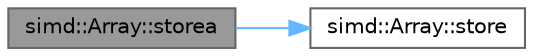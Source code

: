 digraph "simd::Array::storea"
{
 // LATEX_PDF_SIZE
  bgcolor="transparent";
  edge [fontname=Helvetica,fontsize=10,labelfontname=Helvetica,labelfontsize=10];
  node [fontname=Helvetica,fontsize=10,shape=box,height=0.2,width=0.4];
  rankdir="LR";
  Node1 [id="Node000001",label="simd::Array::storea",height=0.2,width=0.4,color="gray40", fillcolor="grey60", style="filled", fontcolor="black",tooltip=" "];
  Node1 -> Node2 [id="edge1_Node000001_Node000002",color="steelblue1",style="solid",tooltip=" "];
  Node2 [id="Node000002",label="simd::Array::store",height=0.2,width=0.4,color="grey40", fillcolor="white", style="filled",URL="$classsimd_1_1Array.html#a915475838a3af16192ed521bc4395392",tooltip=" "];
}
